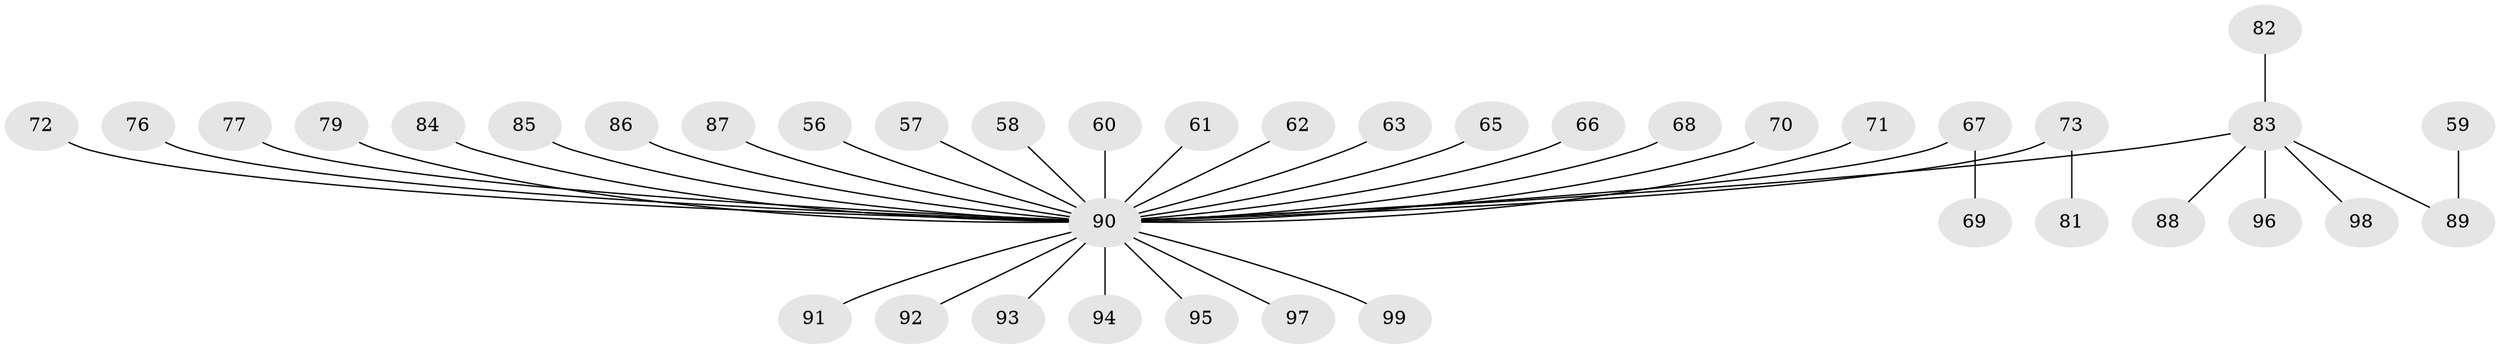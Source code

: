 // original degree distribution, {7: 0.030303030303030304, 5: 0.020202020202020204, 4: 0.06060606060606061, 2: 0.24242424242424243, 3: 0.12121212121212122, 1: 0.5151515151515151, 6: 0.010101010101010102}
// Generated by graph-tools (version 1.1) at 2025/57/03/04/25 21:57:01]
// undirected, 39 vertices, 38 edges
graph export_dot {
graph [start="1"]
  node [color=gray90,style=filled];
  56;
  57;
  58;
  59;
  60;
  61;
  62;
  63;
  65;
  66;
  67;
  68;
  69;
  70;
  71;
  72;
  73;
  76;
  77;
  79;
  81;
  82;
  83 [super="+51+41+47+49+53+74"];
  84;
  85;
  86;
  87;
  88;
  89 [super="+52"];
  90 [super="+13+22+20+54+75+44+80+40+31+46+39+32+64+33+35+36+38+42+43+45+48+55+50+78"];
  91;
  92;
  93;
  94;
  95;
  96;
  97;
  98;
  99;
  56 -- 90;
  57 -- 90;
  58 -- 90;
  59 -- 89;
  60 -- 90;
  61 -- 90;
  62 -- 90;
  63 -- 90;
  65 -- 90;
  66 -- 90;
  67 -- 69;
  67 -- 90;
  68 -- 90;
  70 -- 90;
  71 -- 90;
  72 -- 90;
  73 -- 81;
  73 -- 90;
  76 -- 90;
  77 -- 90;
  79 -- 90;
  82 -- 83;
  83 -- 98;
  83 -- 96;
  83 -- 89;
  83 -- 90;
  83 -- 88;
  84 -- 90;
  85 -- 90;
  86 -- 90;
  87 -- 90;
  90 -- 92;
  90 -- 91;
  90 -- 97;
  90 -- 99;
  90 -- 94;
  90 -- 93;
  90 -- 95;
}
